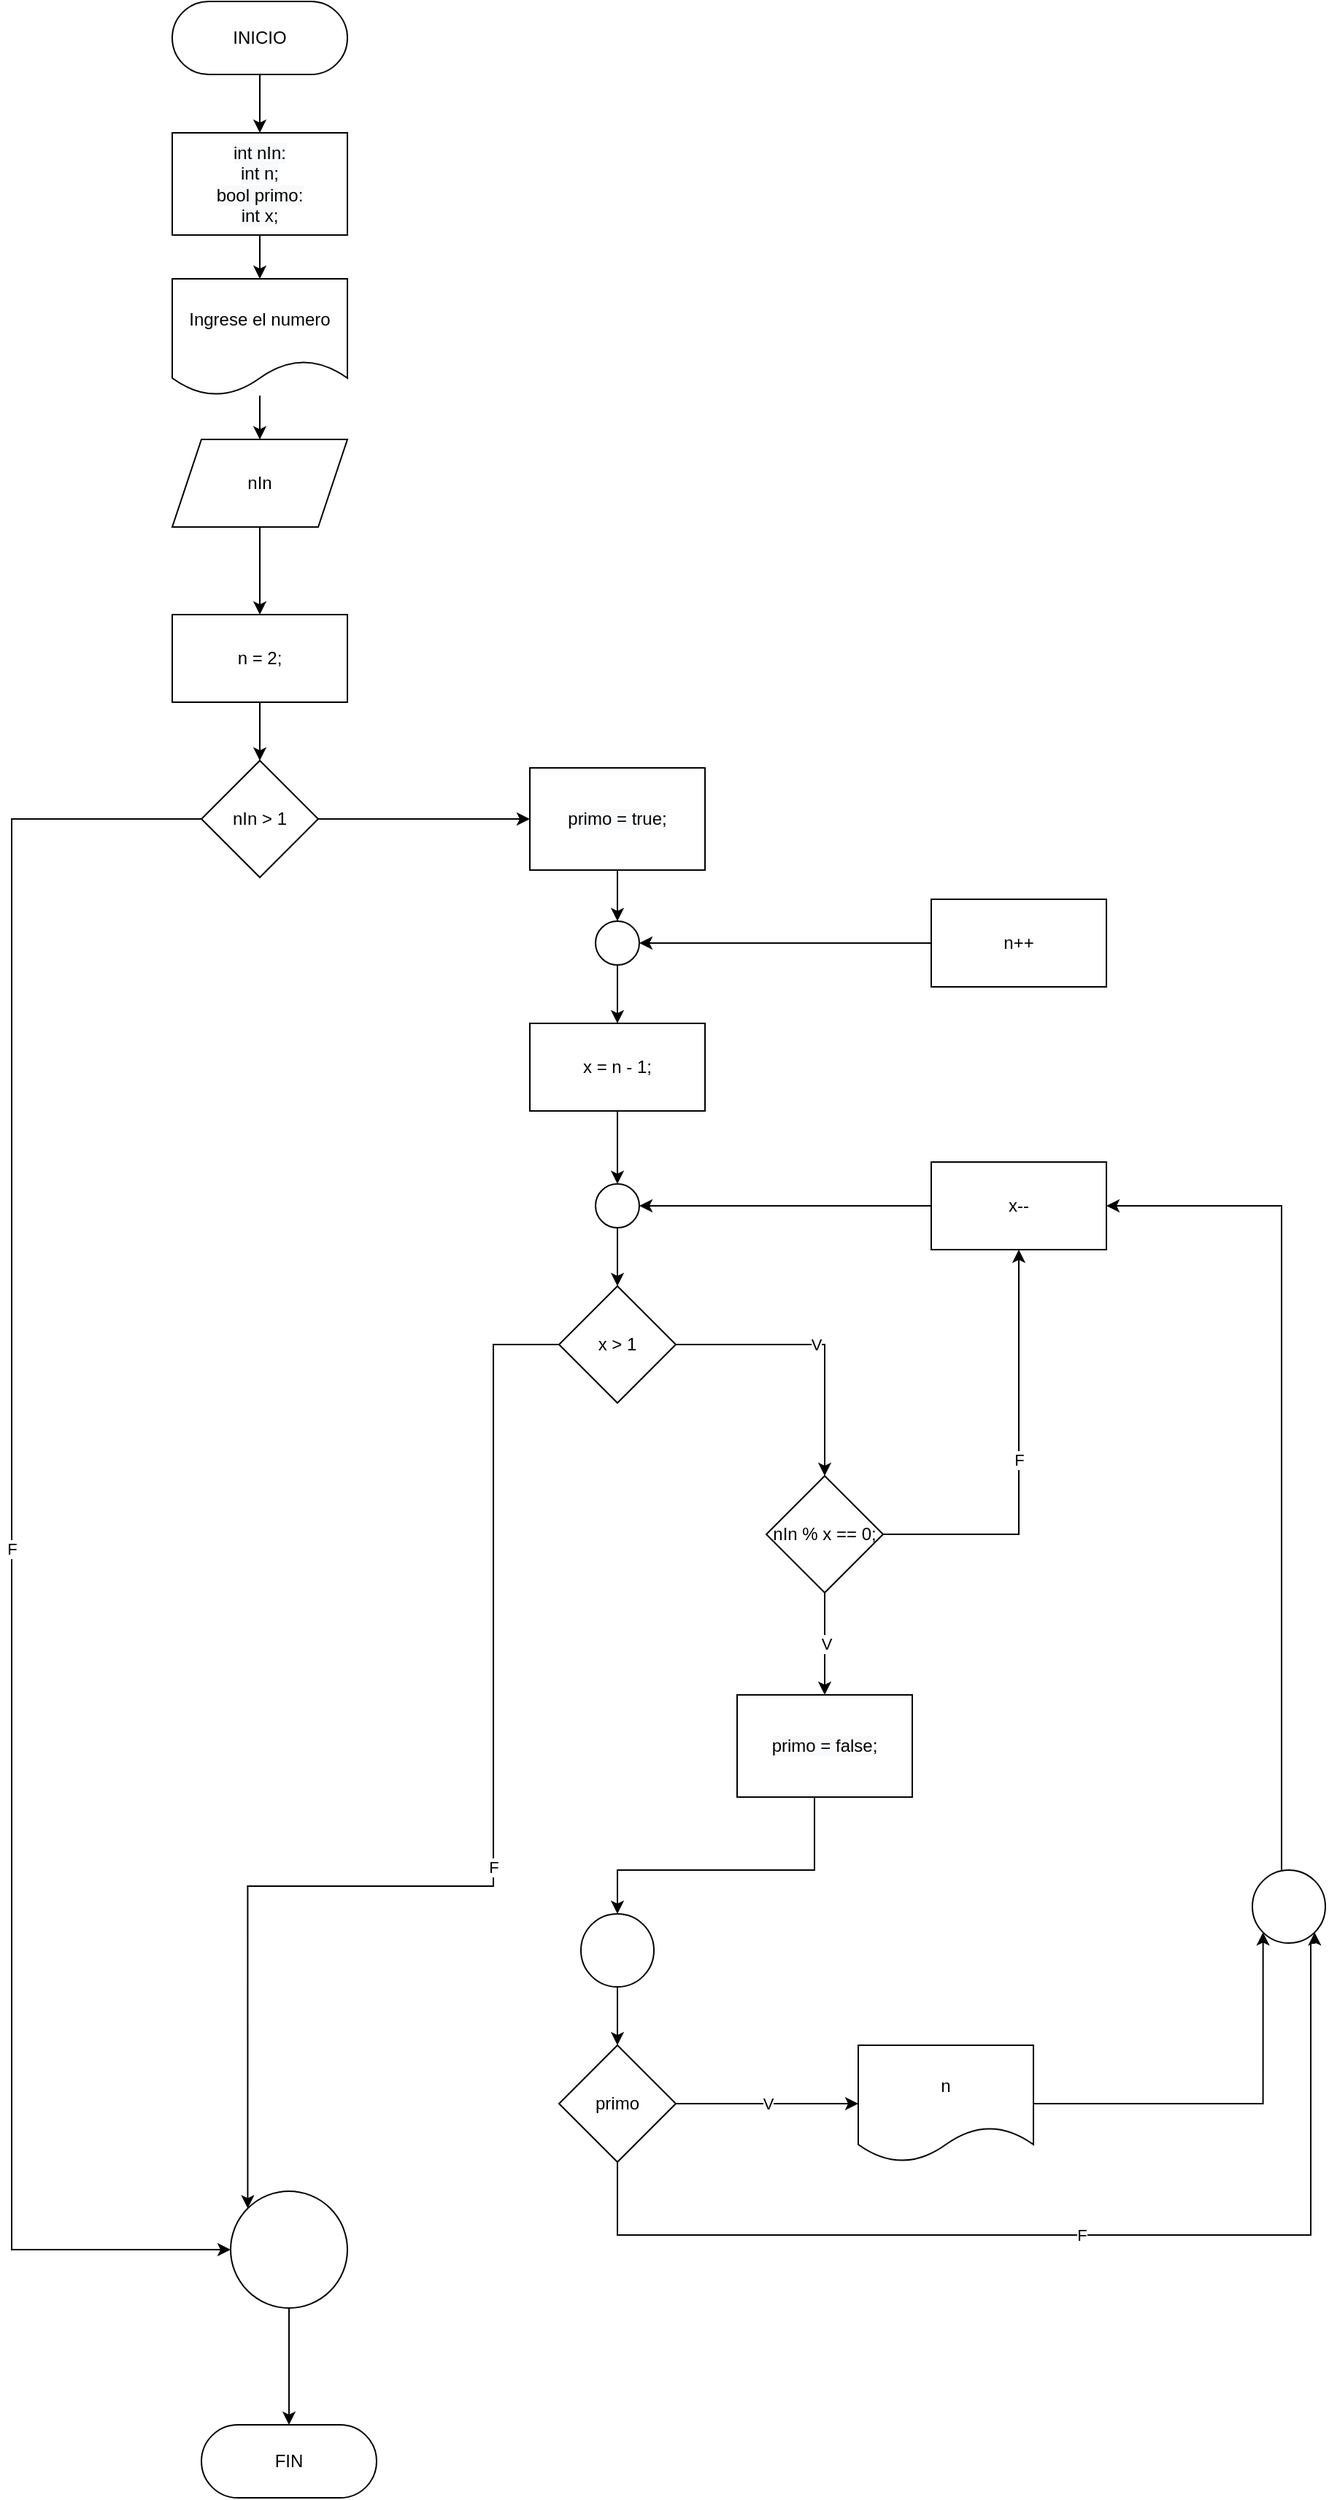<mxfile version="20.2.3" type="github">
  <diagram id="C5RBs43oDa-KdzZeNtuy" name="Page-1">
    <mxGraphModel dx="914" dy="1634" grid="1" gridSize="10" guides="1" tooltips="1" connect="1" arrows="1" fold="1" page="1" pageScale="1" pageWidth="827" pageHeight="1169" math="0" shadow="0">
      <root>
        <mxCell id="WIyWlLk6GJQsqaUBKTNV-0" />
        <mxCell id="WIyWlLk6GJQsqaUBKTNV-1" parent="WIyWlLk6GJQsqaUBKTNV-0" />
        <mxCell id="dCPYGXt_jROoWqE-Jf7P-8" style="edgeStyle=orthogonalEdgeStyle;rounded=0;orthogonalLoop=1;jettySize=auto;html=1;" edge="1" parent="WIyWlLk6GJQsqaUBKTNV-1" source="dCPYGXt_jROoWqE-Jf7P-0" target="dCPYGXt_jROoWqE-Jf7P-7">
          <mxGeometry relative="1" as="geometry" />
        </mxCell>
        <mxCell id="dCPYGXt_jROoWqE-Jf7P-0" value="INICIO" style="rounded=1;whiteSpace=wrap;html=1;arcSize=50;" vertex="1" parent="WIyWlLk6GJQsqaUBKTNV-1">
          <mxGeometry x="340" y="-40" width="120" height="50" as="geometry" />
        </mxCell>
        <mxCell id="dCPYGXt_jROoWqE-Jf7P-1" value="FIN" style="rounded=1;whiteSpace=wrap;html=1;arcSize=50;" vertex="1" parent="WIyWlLk6GJQsqaUBKTNV-1">
          <mxGeometry x="360" y="1620" width="120" height="50" as="geometry" />
        </mxCell>
        <mxCell id="dCPYGXt_jROoWqE-Jf7P-14" style="edgeStyle=orthogonalEdgeStyle;rounded=0;orthogonalLoop=1;jettySize=auto;html=1;" edge="1" parent="WIyWlLk6GJQsqaUBKTNV-1" source="dCPYGXt_jROoWqE-Jf7P-3" target="dCPYGXt_jROoWqE-Jf7P-13">
          <mxGeometry relative="1" as="geometry" />
        </mxCell>
        <mxCell id="dCPYGXt_jROoWqE-Jf7P-3" value="Ingrese el numero" style="shape=document;whiteSpace=wrap;html=1;boundedLbl=1;" vertex="1" parent="WIyWlLk6GJQsqaUBKTNV-1">
          <mxGeometry x="340" y="150" width="120" height="80" as="geometry" />
        </mxCell>
        <mxCell id="dCPYGXt_jROoWqE-Jf7P-9" style="edgeStyle=orthogonalEdgeStyle;rounded=0;orthogonalLoop=1;jettySize=auto;html=1;" edge="1" parent="WIyWlLk6GJQsqaUBKTNV-1" source="dCPYGXt_jROoWqE-Jf7P-7" target="dCPYGXt_jROoWqE-Jf7P-3">
          <mxGeometry relative="1" as="geometry" />
        </mxCell>
        <mxCell id="dCPYGXt_jROoWqE-Jf7P-7" value="&lt;span style=&quot;color: rgb(0, 0, 0); font-family: Helvetica; font-size: 12px; font-style: normal; font-variant-ligatures: normal; font-variant-caps: normal; font-weight: 400; letter-spacing: normal; orphans: 2; text-align: center; text-indent: 0px; text-transform: none; widows: 2; word-spacing: 0px; -webkit-text-stroke-width: 0px; background-color: rgb(248, 249, 250); text-decoration-thickness: initial; text-decoration-style: initial; text-decoration-color: initial; float: none; display: inline !important;&quot;&gt;int nIn:&lt;/span&gt;&lt;br style=&quot;color: rgb(0, 0, 0); font-family: Helvetica; font-size: 12px; font-style: normal; font-variant-ligatures: normal; font-variant-caps: normal; font-weight: 400; letter-spacing: normal; orphans: 2; text-align: center; text-indent: 0px; text-transform: none; widows: 2; word-spacing: 0px; -webkit-text-stroke-width: 0px; background-color: rgb(248, 249, 250); text-decoration-thickness: initial; text-decoration-style: initial; text-decoration-color: initial;&quot;&gt;&lt;span style=&quot;color: rgb(0, 0, 0); font-family: Helvetica; font-size: 12px; font-style: normal; font-variant-ligatures: normal; font-variant-caps: normal; font-weight: 400; letter-spacing: normal; orphans: 2; text-align: center; text-indent: 0px; text-transform: none; widows: 2; word-spacing: 0px; -webkit-text-stroke-width: 0px; background-color: rgb(248, 249, 250); text-decoration-thickness: initial; text-decoration-style: initial; text-decoration-color: initial; float: none; display: inline !important;&quot;&gt;int n;&lt;/span&gt;&lt;br style=&quot;color: rgb(0, 0, 0); font-family: Helvetica; font-size: 12px; font-style: normal; font-variant-ligatures: normal; font-variant-caps: normal; font-weight: 400; letter-spacing: normal; orphans: 2; text-align: center; text-indent: 0px; text-transform: none; widows: 2; word-spacing: 0px; -webkit-text-stroke-width: 0px; background-color: rgb(248, 249, 250); text-decoration-thickness: initial; text-decoration-style: initial; text-decoration-color: initial;&quot;&gt;&lt;span style=&quot;color: rgb(0, 0, 0); font-family: Helvetica; font-size: 12px; font-style: normal; font-variant-ligatures: normal; font-variant-caps: normal; font-weight: 400; letter-spacing: normal; orphans: 2; text-align: center; text-indent: 0px; text-transform: none; widows: 2; word-spacing: 0px; -webkit-text-stroke-width: 0px; background-color: rgb(248, 249, 250); text-decoration-thickness: initial; text-decoration-style: initial; text-decoration-color: initial; float: none; display: inline !important;&quot;&gt;bool primo:&lt;br&gt;int x;&lt;br&gt;&lt;/span&gt;" style="rounded=0;whiteSpace=wrap;html=1;" vertex="1" parent="WIyWlLk6GJQsqaUBKTNV-1">
          <mxGeometry x="340" y="50" width="120" height="70" as="geometry" />
        </mxCell>
        <mxCell id="dCPYGXt_jROoWqE-Jf7P-16" value="F" style="edgeStyle=orthogonalEdgeStyle;rounded=0;orthogonalLoop=1;jettySize=auto;html=1;entryX=0;entryY=0.5;entryDx=0;entryDy=0;" edge="1" parent="WIyWlLk6GJQsqaUBKTNV-1" source="dCPYGXt_jROoWqE-Jf7P-10" target="dCPYGXt_jROoWqE-Jf7P-63">
          <mxGeometry relative="1" as="geometry">
            <Array as="points">
              <mxPoint x="230" y="520" />
              <mxPoint x="230" y="1500" />
            </Array>
          </mxGeometry>
        </mxCell>
        <mxCell id="dCPYGXt_jROoWqE-Jf7P-25" style="edgeStyle=orthogonalEdgeStyle;rounded=0;orthogonalLoop=1;jettySize=auto;html=1;" edge="1" parent="WIyWlLk6GJQsqaUBKTNV-1" source="dCPYGXt_jROoWqE-Jf7P-10" target="dCPYGXt_jROoWqE-Jf7P-24">
          <mxGeometry relative="1" as="geometry" />
        </mxCell>
        <mxCell id="dCPYGXt_jROoWqE-Jf7P-10" value="nIn &amp;gt; 1" style="rhombus;whiteSpace=wrap;html=1;" vertex="1" parent="WIyWlLk6GJQsqaUBKTNV-1">
          <mxGeometry x="360" y="480" width="80" height="80" as="geometry" />
        </mxCell>
        <mxCell id="dCPYGXt_jROoWqE-Jf7P-67" style="edgeStyle=orthogonalEdgeStyle;rounded=0;orthogonalLoop=1;jettySize=auto;html=1;" edge="1" parent="WIyWlLk6GJQsqaUBKTNV-1" source="dCPYGXt_jROoWqE-Jf7P-13" target="dCPYGXt_jROoWqE-Jf7P-65">
          <mxGeometry relative="1" as="geometry" />
        </mxCell>
        <mxCell id="dCPYGXt_jROoWqE-Jf7P-13" value="nIn" style="shape=parallelogram;perimeter=parallelogramPerimeter;whiteSpace=wrap;html=1;fixedSize=1;" vertex="1" parent="WIyWlLk6GJQsqaUBKTNV-1">
          <mxGeometry x="340" y="260" width="120" height="60" as="geometry" />
        </mxCell>
        <mxCell id="dCPYGXt_jROoWqE-Jf7P-34" style="edgeStyle=orthogonalEdgeStyle;rounded=0;orthogonalLoop=1;jettySize=auto;html=1;" edge="1" parent="WIyWlLk6GJQsqaUBKTNV-1" source="dCPYGXt_jROoWqE-Jf7P-22" target="dCPYGXt_jROoWqE-Jf7P-32">
          <mxGeometry relative="1" as="geometry" />
        </mxCell>
        <mxCell id="dCPYGXt_jROoWqE-Jf7P-22" value="" style="ellipse;whiteSpace=wrap;html=1;aspect=fixed;" vertex="1" parent="WIyWlLk6GJQsqaUBKTNV-1">
          <mxGeometry x="630" y="590" width="30" height="30" as="geometry" />
        </mxCell>
        <mxCell id="dCPYGXt_jROoWqE-Jf7P-26" style="edgeStyle=orthogonalEdgeStyle;rounded=0;orthogonalLoop=1;jettySize=auto;html=1;entryX=0.5;entryY=0;entryDx=0;entryDy=0;" edge="1" parent="WIyWlLk6GJQsqaUBKTNV-1" source="dCPYGXt_jROoWqE-Jf7P-24" target="dCPYGXt_jROoWqE-Jf7P-22">
          <mxGeometry relative="1" as="geometry" />
        </mxCell>
        <mxCell id="dCPYGXt_jROoWqE-Jf7P-24" value="&lt;span style=&quot;color: rgb(0, 0, 0); font-family: Helvetica; font-size: 12px; font-style: normal; font-variant-ligatures: normal; font-variant-caps: normal; font-weight: 400; letter-spacing: normal; orphans: 2; text-align: center; text-indent: 0px; text-transform: none; widows: 2; word-spacing: 0px; -webkit-text-stroke-width: 0px; background-color: rgb(248, 249, 250); text-decoration-thickness: initial; text-decoration-style: initial; text-decoration-color: initial; float: none; display: inline !important;&quot;&gt;primo = true;&lt;br&gt;&lt;/span&gt;" style="rounded=0;whiteSpace=wrap;html=1;" vertex="1" parent="WIyWlLk6GJQsqaUBKTNV-1">
          <mxGeometry x="585" y="485" width="120" height="70" as="geometry" />
        </mxCell>
        <mxCell id="dCPYGXt_jROoWqE-Jf7P-37" value="V" style="edgeStyle=orthogonalEdgeStyle;rounded=0;orthogonalLoop=1;jettySize=auto;html=1;" edge="1" parent="WIyWlLk6GJQsqaUBKTNV-1" source="dCPYGXt_jROoWqE-Jf7P-29" target="dCPYGXt_jROoWqE-Jf7P-36">
          <mxGeometry relative="1" as="geometry" />
        </mxCell>
        <mxCell id="dCPYGXt_jROoWqE-Jf7P-52" value="F" style="edgeStyle=orthogonalEdgeStyle;rounded=0;orthogonalLoop=1;jettySize=auto;html=1;entryX=0;entryY=0;entryDx=0;entryDy=0;" edge="1" parent="WIyWlLk6GJQsqaUBKTNV-1" source="dCPYGXt_jROoWqE-Jf7P-29" target="dCPYGXt_jROoWqE-Jf7P-63">
          <mxGeometry relative="1" as="geometry">
            <mxPoint x="530" y="1070" as="targetPoint" />
            <Array as="points">
              <mxPoint x="560" y="880" />
              <mxPoint x="560" y="1251" />
              <mxPoint x="392" y="1251" />
            </Array>
          </mxGeometry>
        </mxCell>
        <mxCell id="dCPYGXt_jROoWqE-Jf7P-29" value="x &amp;gt; 1" style="rhombus;whiteSpace=wrap;html=1;" vertex="1" parent="WIyWlLk6GJQsqaUBKTNV-1">
          <mxGeometry x="605" y="840" width="80" height="80" as="geometry" />
        </mxCell>
        <mxCell id="dCPYGXt_jROoWqE-Jf7P-31" style="edgeStyle=orthogonalEdgeStyle;rounded=0;orthogonalLoop=1;jettySize=auto;html=1;" edge="1" parent="WIyWlLk6GJQsqaUBKTNV-1" source="dCPYGXt_jROoWqE-Jf7P-30" target="dCPYGXt_jROoWqE-Jf7P-29">
          <mxGeometry relative="1" as="geometry" />
        </mxCell>
        <mxCell id="dCPYGXt_jROoWqE-Jf7P-30" value="" style="ellipse;whiteSpace=wrap;html=1;aspect=fixed;" vertex="1" parent="WIyWlLk6GJQsqaUBKTNV-1">
          <mxGeometry x="630" y="770" width="30" height="30" as="geometry" />
        </mxCell>
        <mxCell id="dCPYGXt_jROoWqE-Jf7P-33" style="edgeStyle=orthogonalEdgeStyle;rounded=0;orthogonalLoop=1;jettySize=auto;html=1;entryX=0.5;entryY=0;entryDx=0;entryDy=0;" edge="1" parent="WIyWlLk6GJQsqaUBKTNV-1" source="dCPYGXt_jROoWqE-Jf7P-32" target="dCPYGXt_jROoWqE-Jf7P-30">
          <mxGeometry relative="1" as="geometry" />
        </mxCell>
        <mxCell id="dCPYGXt_jROoWqE-Jf7P-32" value="x = n - 1;" style="rounded=0;whiteSpace=wrap;html=1;" vertex="1" parent="WIyWlLk6GJQsqaUBKTNV-1">
          <mxGeometry x="585" y="660" width="120" height="60" as="geometry" />
        </mxCell>
        <mxCell id="dCPYGXt_jROoWqE-Jf7P-38" value="V" style="edgeStyle=orthogonalEdgeStyle;rounded=0;orthogonalLoop=1;jettySize=auto;html=1;" edge="1" parent="WIyWlLk6GJQsqaUBKTNV-1" source="dCPYGXt_jROoWqE-Jf7P-36">
          <mxGeometry relative="1" as="geometry">
            <mxPoint x="787" y="1120" as="targetPoint" />
          </mxGeometry>
        </mxCell>
        <mxCell id="dCPYGXt_jROoWqE-Jf7P-50" value="F" style="edgeStyle=orthogonalEdgeStyle;rounded=0;orthogonalLoop=1;jettySize=auto;html=1;" edge="1" parent="WIyWlLk6GJQsqaUBKTNV-1" source="dCPYGXt_jROoWqE-Jf7P-36" target="dCPYGXt_jROoWqE-Jf7P-49">
          <mxGeometry relative="1" as="geometry" />
        </mxCell>
        <mxCell id="dCPYGXt_jROoWqE-Jf7P-36" value="nIn % x == 0;" style="rhombus;whiteSpace=wrap;html=1;" vertex="1" parent="WIyWlLk6GJQsqaUBKTNV-1">
          <mxGeometry x="747" y="970" width="80" height="80" as="geometry" />
        </mxCell>
        <mxCell id="dCPYGXt_jROoWqE-Jf7P-54" style="edgeStyle=orthogonalEdgeStyle;rounded=0;orthogonalLoop=1;jettySize=auto;html=1;entryX=0.5;entryY=0;entryDx=0;entryDy=0;" edge="1" parent="WIyWlLk6GJQsqaUBKTNV-1" source="dCPYGXt_jROoWqE-Jf7P-39" target="dCPYGXt_jROoWqE-Jf7P-53">
          <mxGeometry relative="1" as="geometry">
            <Array as="points">
              <mxPoint x="780" y="1240" />
              <mxPoint x="645" y="1240" />
            </Array>
          </mxGeometry>
        </mxCell>
        <mxCell id="dCPYGXt_jROoWqE-Jf7P-39" value="&lt;span style=&quot;color: rgb(0, 0, 0); font-family: Helvetica; font-size: 12px; font-style: normal; font-variant-ligatures: normal; font-variant-caps: normal; font-weight: 400; letter-spacing: normal; orphans: 2; text-align: center; text-indent: 0px; text-transform: none; widows: 2; word-spacing: 0px; -webkit-text-stroke-width: 0px; background-color: rgb(248, 249, 250); text-decoration-thickness: initial; text-decoration-style: initial; text-decoration-color: initial; float: none; display: inline !important;&quot;&gt;primo = false;&lt;br&gt;&lt;/span&gt;" style="rounded=0;whiteSpace=wrap;html=1;" vertex="1" parent="WIyWlLk6GJQsqaUBKTNV-1">
          <mxGeometry x="727" y="1120" width="120" height="70" as="geometry" />
        </mxCell>
        <mxCell id="dCPYGXt_jROoWqE-Jf7P-60" value="V" style="edgeStyle=orthogonalEdgeStyle;rounded=0;orthogonalLoop=1;jettySize=auto;html=1;" edge="1" parent="WIyWlLk6GJQsqaUBKTNV-1" source="dCPYGXt_jROoWqE-Jf7P-44" target="dCPYGXt_jROoWqE-Jf7P-59">
          <mxGeometry relative="1" as="geometry" />
        </mxCell>
        <mxCell id="dCPYGXt_jROoWqE-Jf7P-69" value="F" style="edgeStyle=orthogonalEdgeStyle;rounded=0;orthogonalLoop=1;jettySize=auto;html=1;entryX=1;entryY=1;entryDx=0;entryDy=0;" edge="1" parent="WIyWlLk6GJQsqaUBKTNV-1" source="dCPYGXt_jROoWqE-Jf7P-44" target="dCPYGXt_jROoWqE-Jf7P-68">
          <mxGeometry relative="1" as="geometry">
            <Array as="points">
              <mxPoint x="645" y="1490" />
              <mxPoint x="1120" y="1490" />
              <mxPoint x="1120" y="1290" />
              <mxPoint x="1123" y="1290" />
            </Array>
          </mxGeometry>
        </mxCell>
        <mxCell id="dCPYGXt_jROoWqE-Jf7P-44" value="primo" style="rhombus;whiteSpace=wrap;html=1;" vertex="1" parent="WIyWlLk6GJQsqaUBKTNV-1">
          <mxGeometry x="605" y="1360" width="80" height="80" as="geometry" />
        </mxCell>
        <mxCell id="dCPYGXt_jROoWqE-Jf7P-51" style="edgeStyle=orthogonalEdgeStyle;rounded=0;orthogonalLoop=1;jettySize=auto;html=1;entryX=1;entryY=0.5;entryDx=0;entryDy=0;" edge="1" parent="WIyWlLk6GJQsqaUBKTNV-1" source="dCPYGXt_jROoWqE-Jf7P-49" target="dCPYGXt_jROoWqE-Jf7P-30">
          <mxGeometry relative="1" as="geometry" />
        </mxCell>
        <mxCell id="dCPYGXt_jROoWqE-Jf7P-49" value="x--" style="rounded=0;whiteSpace=wrap;html=1;" vertex="1" parent="WIyWlLk6GJQsqaUBKTNV-1">
          <mxGeometry x="860" y="755" width="120" height="60" as="geometry" />
        </mxCell>
        <mxCell id="dCPYGXt_jROoWqE-Jf7P-55" style="edgeStyle=orthogonalEdgeStyle;rounded=0;orthogonalLoop=1;jettySize=auto;html=1;entryX=0.5;entryY=0;entryDx=0;entryDy=0;" edge="1" parent="WIyWlLk6GJQsqaUBKTNV-1" source="dCPYGXt_jROoWqE-Jf7P-53" target="dCPYGXt_jROoWqE-Jf7P-44">
          <mxGeometry relative="1" as="geometry" />
        </mxCell>
        <mxCell id="dCPYGXt_jROoWqE-Jf7P-53" value="" style="ellipse;whiteSpace=wrap;html=1;aspect=fixed;" vertex="1" parent="WIyWlLk6GJQsqaUBKTNV-1">
          <mxGeometry x="620" y="1270" width="50" height="50" as="geometry" />
        </mxCell>
        <mxCell id="dCPYGXt_jROoWqE-Jf7P-58" style="edgeStyle=orthogonalEdgeStyle;rounded=0;orthogonalLoop=1;jettySize=auto;html=1;entryX=1;entryY=0.5;entryDx=0;entryDy=0;" edge="1" parent="WIyWlLk6GJQsqaUBKTNV-1" source="dCPYGXt_jROoWqE-Jf7P-56" target="dCPYGXt_jROoWqE-Jf7P-22">
          <mxGeometry relative="1" as="geometry" />
        </mxCell>
        <mxCell id="dCPYGXt_jROoWqE-Jf7P-56" value="n++" style="rounded=0;whiteSpace=wrap;html=1;" vertex="1" parent="WIyWlLk6GJQsqaUBKTNV-1">
          <mxGeometry x="860" y="575" width="120" height="60" as="geometry" />
        </mxCell>
        <mxCell id="dCPYGXt_jROoWqE-Jf7P-70" style="edgeStyle=orthogonalEdgeStyle;rounded=0;orthogonalLoop=1;jettySize=auto;html=1;entryX=0;entryY=1;entryDx=0;entryDy=0;" edge="1" parent="WIyWlLk6GJQsqaUBKTNV-1" source="dCPYGXt_jROoWqE-Jf7P-59" target="dCPYGXt_jROoWqE-Jf7P-68">
          <mxGeometry relative="1" as="geometry" />
        </mxCell>
        <mxCell id="dCPYGXt_jROoWqE-Jf7P-59" value="n" style="shape=document;whiteSpace=wrap;html=1;boundedLbl=1;" vertex="1" parent="WIyWlLk6GJQsqaUBKTNV-1">
          <mxGeometry x="810" y="1360" width="120" height="80" as="geometry" />
        </mxCell>
        <mxCell id="dCPYGXt_jROoWqE-Jf7P-64" style="edgeStyle=orthogonalEdgeStyle;rounded=0;orthogonalLoop=1;jettySize=auto;html=1;entryX=0.5;entryY=0;entryDx=0;entryDy=0;" edge="1" parent="WIyWlLk6GJQsqaUBKTNV-1" source="dCPYGXt_jROoWqE-Jf7P-63" target="dCPYGXt_jROoWqE-Jf7P-1">
          <mxGeometry relative="1" as="geometry" />
        </mxCell>
        <mxCell id="dCPYGXt_jROoWqE-Jf7P-63" value="" style="ellipse;whiteSpace=wrap;html=1;aspect=fixed;" vertex="1" parent="WIyWlLk6GJQsqaUBKTNV-1">
          <mxGeometry x="380" y="1460" width="80" height="80" as="geometry" />
        </mxCell>
        <mxCell id="dCPYGXt_jROoWqE-Jf7P-66" style="edgeStyle=orthogonalEdgeStyle;rounded=0;orthogonalLoop=1;jettySize=auto;html=1;" edge="1" parent="WIyWlLk6GJQsqaUBKTNV-1" source="dCPYGXt_jROoWqE-Jf7P-65" target="dCPYGXt_jROoWqE-Jf7P-10">
          <mxGeometry relative="1" as="geometry" />
        </mxCell>
        <mxCell id="dCPYGXt_jROoWqE-Jf7P-65" value="n = 2;" style="rounded=0;whiteSpace=wrap;html=1;" vertex="1" parent="WIyWlLk6GJQsqaUBKTNV-1">
          <mxGeometry x="340" y="380" width="120" height="60" as="geometry" />
        </mxCell>
        <mxCell id="dCPYGXt_jROoWqE-Jf7P-71" style="edgeStyle=orthogonalEdgeStyle;rounded=0;orthogonalLoop=1;jettySize=auto;html=1;entryX=1;entryY=0.5;entryDx=0;entryDy=0;" edge="1" parent="WIyWlLk6GJQsqaUBKTNV-1" source="dCPYGXt_jROoWqE-Jf7P-68" target="dCPYGXt_jROoWqE-Jf7P-49">
          <mxGeometry relative="1" as="geometry">
            <Array as="points">
              <mxPoint x="1100" y="785" />
            </Array>
          </mxGeometry>
        </mxCell>
        <mxCell id="dCPYGXt_jROoWqE-Jf7P-68" value="" style="ellipse;whiteSpace=wrap;html=1;aspect=fixed;" vertex="1" parent="WIyWlLk6GJQsqaUBKTNV-1">
          <mxGeometry x="1080" y="1240" width="50" height="50" as="geometry" />
        </mxCell>
      </root>
    </mxGraphModel>
  </diagram>
</mxfile>
